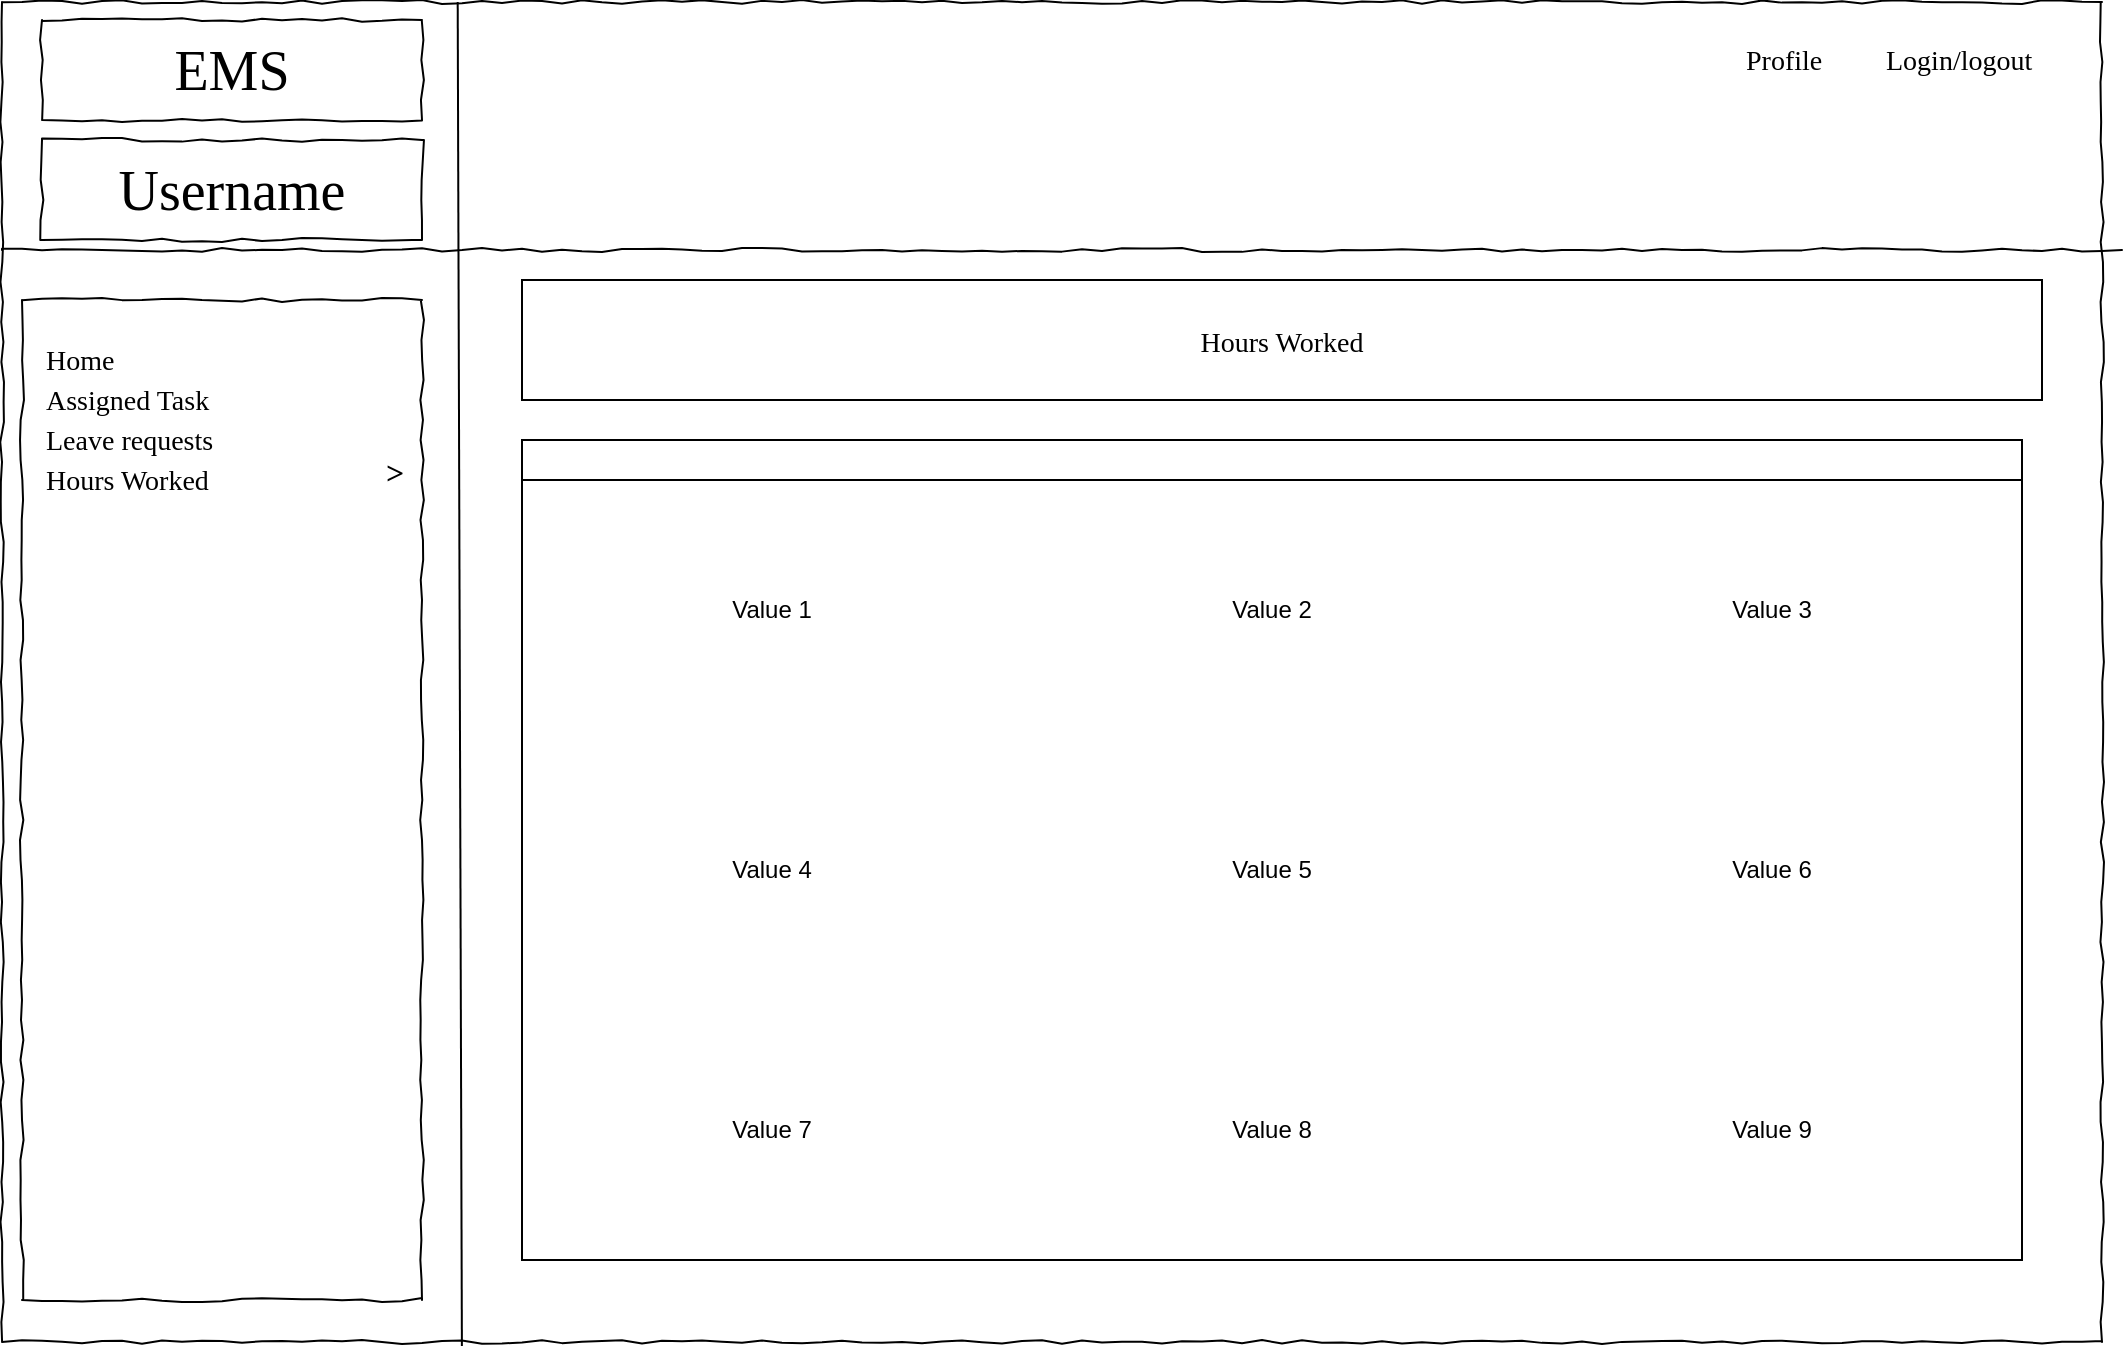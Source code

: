 <mxfile version="17.1.2" type="device"><diagram name="Page-1" id="03018318-947c-dd8e-b7a3-06fadd420f32"><mxGraphModel dx="1483" dy="781" grid="1" gridSize="10" guides="1" tooltips="1" connect="1" arrows="1" fold="1" page="1" pageScale="1" pageWidth="1100" pageHeight="850" background="none" math="0" shadow="0"><root><mxCell id="0"/><mxCell id="1" parent="0"/><mxCell id="677b7b8949515195-1" value="" style="whiteSpace=wrap;html=1;rounded=0;shadow=0;labelBackgroundColor=none;strokeColor=#000000;strokeWidth=1;fillColor=none;fontFamily=Verdana;fontSize=12;fontColor=#000000;align=center;comic=1;" parent="1" vertex="1"><mxGeometry x="20" y="21" width="1050" height="670" as="geometry"/></mxCell><mxCell id="677b7b8949515195-2" value="EMS" style="whiteSpace=wrap;html=1;rounded=0;shadow=0;labelBackgroundColor=none;strokeWidth=1;fontFamily=Verdana;fontSize=28;align=center;comic=1;" parent="1" vertex="1"><mxGeometry x="40" y="30" width="190" height="50" as="geometry"/></mxCell><mxCell id="677b7b8949515195-6" value="Profile&amp;nbsp;" style="text;html=1;points=[];align=left;verticalAlign=top;spacingTop=-4;fontSize=14;fontFamily=Verdana" parent="1" vertex="1"><mxGeometry x="890" y="40" width="60" height="20" as="geometry"/></mxCell><mxCell id="677b7b8949515195-7" value="Login/logout&amp;nbsp;" style="text;html=1;points=[];align=left;verticalAlign=top;spacingTop=-4;fontSize=14;fontFamily=Verdana" parent="1" vertex="1"><mxGeometry x="960" y="40" width="60" height="20" as="geometry"/></mxCell><mxCell id="677b7b8949515195-8" value="" style="whiteSpace=wrap;html=1;rounded=0;shadow=0;labelBackgroundColor=none;strokeWidth=1;fillColor=none;fontFamily=Verdana;fontSize=12;align=center;comic=1;" parent="1" vertex="1"><mxGeometry x="30" y="170" width="200" height="500" as="geometry"/></mxCell><mxCell id="677b7b8949515195-9" value="" style="line;strokeWidth=1;html=1;rounded=0;shadow=0;labelBackgroundColor=none;fillColor=none;fontFamily=Verdana;fontSize=14;fontColor=#000000;align=center;comic=1;" parent="1" vertex="1"><mxGeometry x="20" y="140" width="1060" height="10" as="geometry"/></mxCell><mxCell id="677b7b8949515195-31" value="Leave requests&amp;nbsp;" style="text;html=1;points=[];align=left;verticalAlign=top;spacingTop=-4;fontSize=14;fontFamily=Verdana" parent="1" vertex="1"><mxGeometry x="40" y="230" width="170" height="20" as="geometry"/></mxCell><mxCell id="677b7b8949515195-41" value="Assigned Task" style="text;html=1;points=[];align=left;verticalAlign=top;spacingTop=-4;fontSize=14;fontFamily=Verdana" parent="1" vertex="1"><mxGeometry x="40" y="210" width="170" height="20" as="geometry"/></mxCell><mxCell id="F1Iq9SSVciFS708BHlPg-1" value="" style="endArrow=none;html=1;rounded=0;entryX=0.217;entryY=0;entryDx=0;entryDy=0;entryPerimeter=0;exitX=0.219;exitY=1.003;exitDx=0;exitDy=0;exitPerimeter=0;" parent="1" source="677b7b8949515195-1" target="677b7b8949515195-1" edge="1"><mxGeometry width="50" height="50" relative="1" as="geometry"><mxPoint x="500" y="290" as="sourcePoint"/><mxPoint x="550" y="240" as="targetPoint"/><Array as="points"/></mxGeometry></mxCell><mxCell id="F1Iq9SSVciFS708BHlPg-2" value="Username" style="whiteSpace=wrap;html=1;rounded=0;shadow=0;labelBackgroundColor=none;strokeWidth=1;fontFamily=Verdana;fontSize=28;align=center;comic=1;" parent="1" vertex="1"><mxGeometry x="40" y="90" width="190" height="50" as="geometry"/></mxCell><mxCell id="F1Iq9SSVciFS708BHlPg-3" value="Home" style="text;html=1;points=[];align=left;verticalAlign=top;spacingTop=-4;fontSize=14;fontFamily=Verdana" parent="1" vertex="1"><mxGeometry x="40" y="190" width="170" height="20" as="geometry"/></mxCell><mxCell id="F1Iq9SSVciFS708BHlPg-11" value="" style="shape=image;html=1;verticalAlign=top;verticalLabelPosition=bottom;labelBackgroundColor=#ffffff;imageAspect=0;aspect=fixed;image=https://cdn0.iconfinder.com/data/icons/user-interface-1-32/32/hamburger-menu-128.png;fontSize=20;" parent="1" vertex="1"><mxGeometry x="250" y="100" width="40" height="40" as="geometry"/></mxCell><mxCell id="F1Iq9SSVciFS708BHlPg-12" value="&lt;b&gt;&lt;font style=&quot;font-size: 16px&quot;&gt;&amp;gt;&lt;/font&gt;&lt;/b&gt;" style="text;html=1;points=[];align=left;verticalAlign=top;spacingTop=-4;fontSize=14;fontFamily=Verdana" parent="1" vertex="1"><mxGeometry x="210" y="244" width="170" height="20" as="geometry"/></mxCell><mxCell id="JQRpRboUN4pvAUV2p2k8-2" value="Hours Worked" style="text;html=1;points=[];align=left;verticalAlign=top;spacingTop=-4;fontSize=14;fontFamily=Verdana" parent="1" vertex="1"><mxGeometry x="40" y="250" width="170" height="20" as="geometry"/></mxCell><mxCell id="Y-MSuiHHZZ3-nlXPUZrE-6" value="&lt;span style=&quot;font-family: &amp;#34;verdana&amp;#34; ; font-size: 14px ; text-align: left&quot;&gt;Hours Worked&lt;/span&gt;" style="rounded=0;whiteSpace=wrap;html=1;fontSize=18;" parent="1" vertex="1"><mxGeometry x="280" y="160" width="760" height="60" as="geometry"/></mxCell><mxCell id="OlNiMuC3UC5d8JNVC0hh-2" value="" style="swimlane;fontSize=18;" vertex="1" parent="1"><mxGeometry x="280" y="240" width="750" height="410" as="geometry"/></mxCell><mxCell id="OlNiMuC3UC5d8JNVC0hh-3" value="" style="shape=table;html=1;whiteSpace=wrap;startSize=0;container=1;collapsible=0;childLayout=tableLayout;columnLines=0;rowLines=0;fontSize=18;" vertex="1" parent="1"><mxGeometry x="420" y="310" width="180" height="120" as="geometry"/></mxCell><mxCell id="OlNiMuC3UC5d8JNVC0hh-4" value="" style="shape=tableRow;horizontal=0;startSize=0;swimlaneHead=0;swimlaneBody=0;top=0;left=0;bottom=0;right=0;collapsible=0;dropTarget=0;fillColor=none;points=[[0,0.5],[1,0.5]];portConstraint=eastwest;fontSize=18;" vertex="1" parent="OlNiMuC3UC5d8JNVC0hh-3"><mxGeometry width="180" height="40" as="geometry"/></mxCell><mxCell id="OlNiMuC3UC5d8JNVC0hh-5" value="Value 1" style="shape=partialRectangle;html=1;whiteSpace=wrap;connectable=0;fillColor=none;top=0;left=0;bottom=0;right=0;overflow=hidden;fontSize=12;" vertex="1" parent="OlNiMuC3UC5d8JNVC0hh-4"><mxGeometry width="60" height="40" as="geometry"><mxRectangle width="60" height="40" as="alternateBounds"/></mxGeometry></mxCell><mxCell id="OlNiMuC3UC5d8JNVC0hh-6" value="Value 2" style="shape=partialRectangle;html=1;whiteSpace=wrap;connectable=0;fillColor=none;top=0;left=0;bottom=0;right=0;overflow=hidden;fontSize=12;" vertex="1" parent="OlNiMuC3UC5d8JNVC0hh-4"><mxGeometry x="60" width="60" height="40" as="geometry"><mxRectangle width="60" height="40" as="alternateBounds"/></mxGeometry></mxCell><mxCell id="OlNiMuC3UC5d8JNVC0hh-7" value="Value 3" style="shape=partialRectangle;html=1;whiteSpace=wrap;connectable=0;fillColor=none;top=0;left=0;bottom=0;right=0;overflow=hidden;fontSize=12;" vertex="1" parent="OlNiMuC3UC5d8JNVC0hh-4"><mxGeometry x="120" width="60" height="40" as="geometry"><mxRectangle width="60" height="40" as="alternateBounds"/></mxGeometry></mxCell><mxCell id="OlNiMuC3UC5d8JNVC0hh-8" value="" style="shape=tableRow;horizontal=0;startSize=0;swimlaneHead=0;swimlaneBody=0;top=0;left=0;bottom=0;right=0;collapsible=0;dropTarget=0;fillColor=none;points=[[0,0.5],[1,0.5]];portConstraint=eastwest;fontSize=18;" vertex="1" parent="OlNiMuC3UC5d8JNVC0hh-3"><mxGeometry y="40" width="180" height="40" as="geometry"/></mxCell><mxCell id="OlNiMuC3UC5d8JNVC0hh-9" value="Value 4" style="shape=partialRectangle;html=1;whiteSpace=wrap;connectable=0;fillColor=none;top=0;left=0;bottom=0;right=0;overflow=hidden;fontSize=12;" vertex="1" parent="OlNiMuC3UC5d8JNVC0hh-8"><mxGeometry width="60" height="40" as="geometry"><mxRectangle width="60" height="40" as="alternateBounds"/></mxGeometry></mxCell><mxCell id="OlNiMuC3UC5d8JNVC0hh-10" value="Value 5" style="shape=partialRectangle;html=1;whiteSpace=wrap;connectable=0;fillColor=none;top=0;left=0;bottom=0;right=0;overflow=hidden;fontSize=12;" vertex="1" parent="OlNiMuC3UC5d8JNVC0hh-8"><mxGeometry x="60" width="60" height="40" as="geometry"><mxRectangle width="60" height="40" as="alternateBounds"/></mxGeometry></mxCell><mxCell id="OlNiMuC3UC5d8JNVC0hh-11" value="Value 6" style="shape=partialRectangle;html=1;whiteSpace=wrap;connectable=0;fillColor=none;top=0;left=0;bottom=0;right=0;overflow=hidden;fontSize=12;" vertex="1" parent="OlNiMuC3UC5d8JNVC0hh-8"><mxGeometry x="120" width="60" height="40" as="geometry"><mxRectangle width="60" height="40" as="alternateBounds"/></mxGeometry></mxCell><mxCell id="OlNiMuC3UC5d8JNVC0hh-12" value="" style="shape=tableRow;horizontal=0;startSize=0;swimlaneHead=0;swimlaneBody=0;top=0;left=0;bottom=0;right=0;collapsible=0;dropTarget=0;fillColor=none;points=[[0,0.5],[1,0.5]];portConstraint=eastwest;fontSize=18;" vertex="1" parent="OlNiMuC3UC5d8JNVC0hh-3"><mxGeometry y="80" width="180" height="40" as="geometry"/></mxCell><mxCell id="OlNiMuC3UC5d8JNVC0hh-13" value="Value 7" style="shape=partialRectangle;html=1;whiteSpace=wrap;connectable=0;fillColor=none;top=0;left=0;bottom=0;right=0;overflow=hidden;fontSize=12;" vertex="1" parent="OlNiMuC3UC5d8JNVC0hh-12"><mxGeometry width="60" height="40" as="geometry"><mxRectangle width="60" height="40" as="alternateBounds"/></mxGeometry></mxCell><mxCell id="OlNiMuC3UC5d8JNVC0hh-14" value="Value 8" style="shape=partialRectangle;html=1;whiteSpace=wrap;connectable=0;fillColor=none;top=0;left=0;bottom=0;right=0;overflow=hidden;fontSize=12;" vertex="1" parent="OlNiMuC3UC5d8JNVC0hh-12"><mxGeometry x="60" width="60" height="40" as="geometry"><mxRectangle width="60" height="40" as="alternateBounds"/></mxGeometry></mxCell><mxCell id="OlNiMuC3UC5d8JNVC0hh-15" value="Value 9" style="shape=partialRectangle;html=1;whiteSpace=wrap;connectable=0;fillColor=none;top=0;left=0;bottom=0;right=0;overflow=hidden;fontSize=12;" vertex="1" parent="OlNiMuC3UC5d8JNVC0hh-12"><mxGeometry x="120" width="60" height="40" as="geometry"><mxRectangle width="60" height="40" as="alternateBounds"/></mxGeometry></mxCell><mxCell id="OlNiMuC3UC5d8JNVC0hh-16" value="" style="shape=table;html=1;whiteSpace=wrap;startSize=0;container=1;collapsible=0;childLayout=tableLayout;columnLines=0;rowLines=0;fontSize=18;" vertex="1" parent="1"><mxGeometry x="280" y="260" width="750" height="390" as="geometry"/></mxCell><mxCell id="OlNiMuC3UC5d8JNVC0hh-17" value="" style="shape=tableRow;horizontal=0;startSize=0;swimlaneHead=0;swimlaneBody=0;top=0;left=0;bottom=0;right=0;collapsible=0;dropTarget=0;fillColor=none;points=[[0,0.5],[1,0.5]];portConstraint=eastwest;fontSize=18;" vertex="1" parent="OlNiMuC3UC5d8JNVC0hh-16"><mxGeometry width="750" height="130" as="geometry"/></mxCell><mxCell id="OlNiMuC3UC5d8JNVC0hh-18" value="Value 1" style="shape=partialRectangle;html=1;whiteSpace=wrap;connectable=0;fillColor=none;top=0;left=0;bottom=0;right=0;overflow=hidden;fontSize=12;" vertex="1" parent="OlNiMuC3UC5d8JNVC0hh-17"><mxGeometry width="250" height="130" as="geometry"><mxRectangle width="250" height="130" as="alternateBounds"/></mxGeometry></mxCell><mxCell id="OlNiMuC3UC5d8JNVC0hh-19" value="Value 2" style="shape=partialRectangle;html=1;whiteSpace=wrap;connectable=0;fillColor=none;top=0;left=0;bottom=0;right=0;overflow=hidden;fontSize=12;" vertex="1" parent="OlNiMuC3UC5d8JNVC0hh-17"><mxGeometry x="250" width="250" height="130" as="geometry"><mxRectangle width="250" height="130" as="alternateBounds"/></mxGeometry></mxCell><mxCell id="OlNiMuC3UC5d8JNVC0hh-20" value="Value 3" style="shape=partialRectangle;html=1;whiteSpace=wrap;connectable=0;fillColor=none;top=0;left=0;bottom=0;right=0;overflow=hidden;fontSize=12;" vertex="1" parent="OlNiMuC3UC5d8JNVC0hh-17"><mxGeometry x="500" width="250" height="130" as="geometry"><mxRectangle width="250" height="130" as="alternateBounds"/></mxGeometry></mxCell><mxCell id="OlNiMuC3UC5d8JNVC0hh-21" value="" style="shape=tableRow;horizontal=0;startSize=0;swimlaneHead=0;swimlaneBody=0;top=0;left=0;bottom=0;right=0;collapsible=0;dropTarget=0;fillColor=none;points=[[0,0.5],[1,0.5]];portConstraint=eastwest;fontSize=18;" vertex="1" parent="OlNiMuC3UC5d8JNVC0hh-16"><mxGeometry y="130" width="750" height="130" as="geometry"/></mxCell><mxCell id="OlNiMuC3UC5d8JNVC0hh-22" value="Value 4" style="shape=partialRectangle;html=1;whiteSpace=wrap;connectable=0;fillColor=none;top=0;left=0;bottom=0;right=0;overflow=hidden;fontSize=12;" vertex="1" parent="OlNiMuC3UC5d8JNVC0hh-21"><mxGeometry width="250" height="130" as="geometry"><mxRectangle width="250" height="130" as="alternateBounds"/></mxGeometry></mxCell><mxCell id="OlNiMuC3UC5d8JNVC0hh-23" value="Value 5" style="shape=partialRectangle;html=1;whiteSpace=wrap;connectable=0;fillColor=none;top=0;left=0;bottom=0;right=0;overflow=hidden;fontSize=12;" vertex="1" parent="OlNiMuC3UC5d8JNVC0hh-21"><mxGeometry x="250" width="250" height="130" as="geometry"><mxRectangle width="250" height="130" as="alternateBounds"/></mxGeometry></mxCell><mxCell id="OlNiMuC3UC5d8JNVC0hh-24" value="Value 6" style="shape=partialRectangle;html=1;whiteSpace=wrap;connectable=0;fillColor=none;top=0;left=0;bottom=0;right=0;overflow=hidden;fontSize=12;" vertex="1" parent="OlNiMuC3UC5d8JNVC0hh-21"><mxGeometry x="500" width="250" height="130" as="geometry"><mxRectangle width="250" height="130" as="alternateBounds"/></mxGeometry></mxCell><mxCell id="OlNiMuC3UC5d8JNVC0hh-25" value="" style="shape=tableRow;horizontal=0;startSize=0;swimlaneHead=0;swimlaneBody=0;top=0;left=0;bottom=0;right=0;collapsible=0;dropTarget=0;fillColor=none;points=[[0,0.5],[1,0.5]];portConstraint=eastwest;fontSize=18;" vertex="1" parent="OlNiMuC3UC5d8JNVC0hh-16"><mxGeometry y="260" width="750" height="130" as="geometry"/></mxCell><mxCell id="OlNiMuC3UC5d8JNVC0hh-26" value="Value 7" style="shape=partialRectangle;html=1;whiteSpace=wrap;connectable=0;fillColor=none;top=0;left=0;bottom=0;right=0;overflow=hidden;fontSize=12;" vertex="1" parent="OlNiMuC3UC5d8JNVC0hh-25"><mxGeometry width="250" height="130" as="geometry"><mxRectangle width="250" height="130" as="alternateBounds"/></mxGeometry></mxCell><mxCell id="OlNiMuC3UC5d8JNVC0hh-27" value="Value 8" style="shape=partialRectangle;html=1;whiteSpace=wrap;connectable=0;fillColor=none;top=0;left=0;bottom=0;right=0;overflow=hidden;fontSize=12;" vertex="1" parent="OlNiMuC3UC5d8JNVC0hh-25"><mxGeometry x="250" width="250" height="130" as="geometry"><mxRectangle width="250" height="130" as="alternateBounds"/></mxGeometry></mxCell><mxCell id="OlNiMuC3UC5d8JNVC0hh-28" value="Value 9" style="shape=partialRectangle;html=1;whiteSpace=wrap;connectable=0;fillColor=none;top=0;left=0;bottom=0;right=0;overflow=hidden;fontSize=12;" vertex="1" parent="OlNiMuC3UC5d8JNVC0hh-25"><mxGeometry x="500" width="250" height="130" as="geometry"><mxRectangle width="250" height="130" as="alternateBounds"/></mxGeometry></mxCell></root></mxGraphModel></diagram></mxfile>